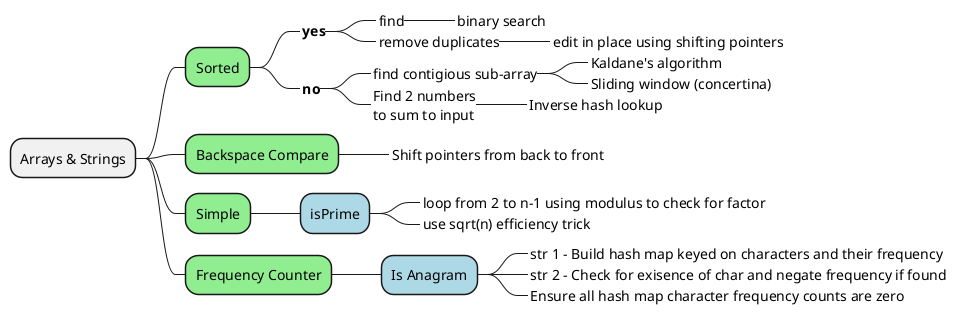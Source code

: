 @startmindmap

+ Arrays & Strings
++[#lightgreen] Sorted
+++_ **yes**
++++_ find
+++++_ binary search
++++_ remove duplicates
+++++_ edit in place using shifting pointers
+++_ **no**
++++_ find contigious sub-array
+++++_ Kaldane's algorithm
+++++_ Sliding window (concertina)
++++_ Find 2 numbers\nto sum to input
+++++_ Inverse hash lookup
++[#lightgreen] Backspace Compare
+++_ Shift pointers from back to front
++[#lightgreen] Simple
+++[#lightblue] isPrime
++++_ loop from 2 to n-1 using modulus to check for factor
++++_ use sqrt(n) efficiency trick
++[#lightgreen] Frequency Counter
+++[#lightblue] Is Anagram
++++_ str 1 - Build hash map keyed on characters and their frequency
++++_ str 2 - Check for exisence of char and negate frequency if found
++++_ Ensure all hash map character frequency counts are zero


@endmindmap

